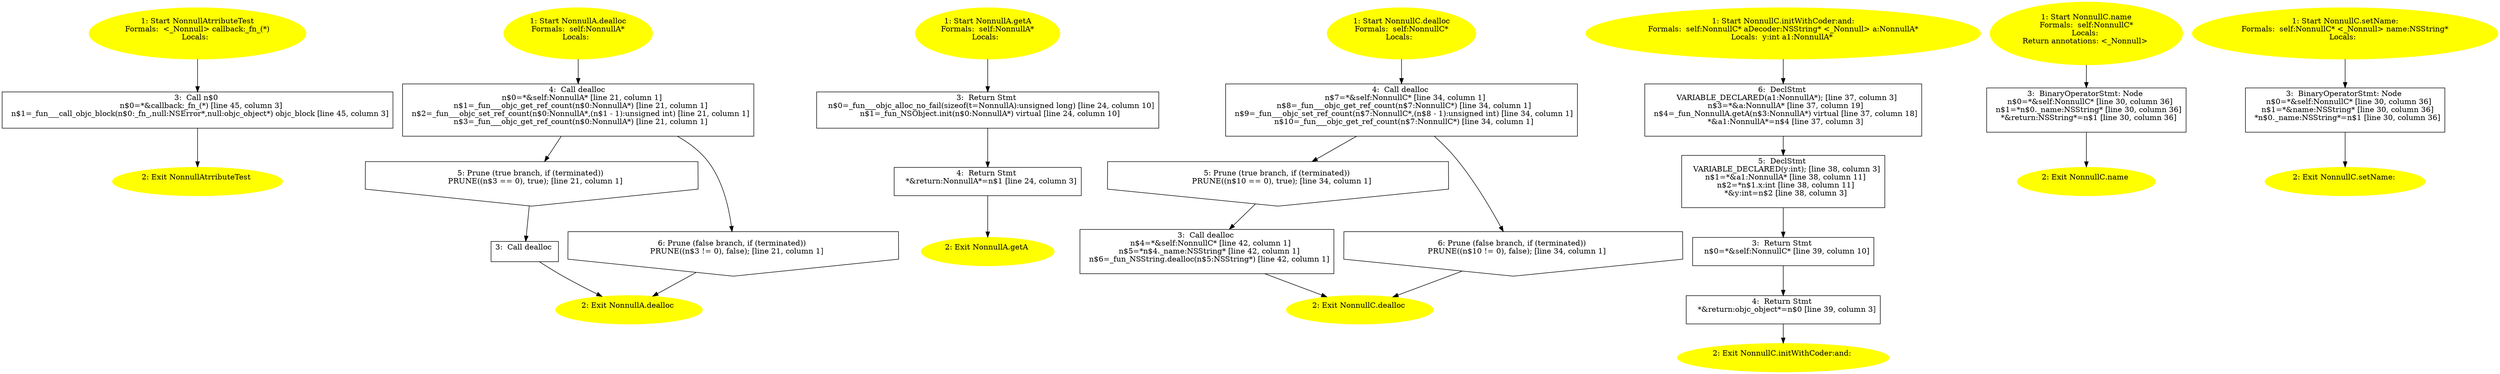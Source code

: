 /* @generated */
digraph cfg {
"NonnullAtrributeTest.69a49728cf7d46ab_1" [label="1: Start NonnullAtrributeTest\nFormals:  <_Nonnull> callback:_fn_(*)\nLocals:  \n  " color=yellow style=filled]
	

	 "NonnullAtrributeTest.69a49728cf7d46ab_1" -> "NonnullAtrributeTest.69a49728cf7d46ab_3" ;
"NonnullAtrributeTest.69a49728cf7d46ab_2" [label="2: Exit NonnullAtrributeTest \n  " color=yellow style=filled]
	

"NonnullAtrributeTest.69a49728cf7d46ab_3" [label="3:  Call n$0 \n   n$0=*&callback:_fn_(*) [line 45, column 3]\n  n$1=_fun___call_objc_block(n$0:_fn_,null:NSError*,null:objc_object*) objc_block [line 45, column 3]\n " shape="box"]
	

	 "NonnullAtrributeTest.69a49728cf7d46ab_3" -> "NonnullAtrributeTest.69a49728cf7d46ab_2" ;
"dealloc#NonnullA#[instance].1bb4d04737467238_1" [label="1: Start NonnullA.dealloc\nFormals:  self:NonnullA*\nLocals:  \n  " color=yellow style=filled]
	

	 "dealloc#NonnullA#[instance].1bb4d04737467238_1" -> "dealloc#NonnullA#[instance].1bb4d04737467238_4" ;
"dealloc#NonnullA#[instance].1bb4d04737467238_2" [label="2: Exit NonnullA.dealloc \n  " color=yellow style=filled]
	

"dealloc#NonnullA#[instance].1bb4d04737467238_3" [label="3:  Call dealloc \n  " shape="box"]
	

	 "dealloc#NonnullA#[instance].1bb4d04737467238_3" -> "dealloc#NonnullA#[instance].1bb4d04737467238_2" ;
"dealloc#NonnullA#[instance].1bb4d04737467238_4" [label="4:  Call dealloc \n   n$0=*&self:NonnullA* [line 21, column 1]\n  n$1=_fun___objc_get_ref_count(n$0:NonnullA*) [line 21, column 1]\n  n$2=_fun___objc_set_ref_count(n$0:NonnullA*,(n$1 - 1):unsigned int) [line 21, column 1]\n  n$3=_fun___objc_get_ref_count(n$0:NonnullA*) [line 21, column 1]\n " shape="box"]
	

	 "dealloc#NonnullA#[instance].1bb4d04737467238_4" -> "dealloc#NonnullA#[instance].1bb4d04737467238_5" ;
	 "dealloc#NonnullA#[instance].1bb4d04737467238_4" -> "dealloc#NonnullA#[instance].1bb4d04737467238_6" ;
"dealloc#NonnullA#[instance].1bb4d04737467238_5" [label="5: Prune (true branch, if (terminated)) \n   PRUNE((n$3 == 0), true); [line 21, column 1]\n " shape="invhouse"]
	

	 "dealloc#NonnullA#[instance].1bb4d04737467238_5" -> "dealloc#NonnullA#[instance].1bb4d04737467238_3" ;
"dealloc#NonnullA#[instance].1bb4d04737467238_6" [label="6: Prune (false branch, if (terminated)) \n   PRUNE((n$3 != 0), false); [line 21, column 1]\n " shape="invhouse"]
	

	 "dealloc#NonnullA#[instance].1bb4d04737467238_6" -> "dealloc#NonnullA#[instance].1bb4d04737467238_2" ;
"getA#NonnullA#[instance].bed6ee7d34a08b22_1" [label="1: Start NonnullA.getA\nFormals:  self:NonnullA*\nLocals:  \n  " color=yellow style=filled]
	

	 "getA#NonnullA#[instance].bed6ee7d34a08b22_1" -> "getA#NonnullA#[instance].bed6ee7d34a08b22_3" ;
"getA#NonnullA#[instance].bed6ee7d34a08b22_2" [label="2: Exit NonnullA.getA \n  " color=yellow style=filled]
	

"getA#NonnullA#[instance].bed6ee7d34a08b22_3" [label="3:  Return Stmt \n   n$0=_fun___objc_alloc_no_fail(sizeof(t=NonnullA):unsigned long) [line 24, column 10]\n  n$1=_fun_NSObject.init(n$0:NonnullA*) virtual [line 24, column 10]\n " shape="box"]
	

	 "getA#NonnullA#[instance].bed6ee7d34a08b22_3" -> "getA#NonnullA#[instance].bed6ee7d34a08b22_4" ;
"getA#NonnullA#[instance].bed6ee7d34a08b22_4" [label="4:  Return Stmt \n   *&return:NonnullA*=n$1 [line 24, column 3]\n " shape="box"]
	

	 "getA#NonnullA#[instance].bed6ee7d34a08b22_4" -> "getA#NonnullA#[instance].bed6ee7d34a08b22_2" ;
"dealloc#NonnullC#[instance].f40310f4b791fbd6_1" [label="1: Start NonnullC.dealloc\nFormals:  self:NonnullC*\nLocals:  \n  " color=yellow style=filled]
	

	 "dealloc#NonnullC#[instance].f40310f4b791fbd6_1" -> "dealloc#NonnullC#[instance].f40310f4b791fbd6_4" ;
"dealloc#NonnullC#[instance].f40310f4b791fbd6_2" [label="2: Exit NonnullC.dealloc \n  " color=yellow style=filled]
	

"dealloc#NonnullC#[instance].f40310f4b791fbd6_3" [label="3:  Call dealloc \n   n$4=*&self:NonnullC* [line 42, column 1]\n  n$5=*n$4._name:NSString* [line 42, column 1]\n  n$6=_fun_NSString.dealloc(n$5:NSString*) [line 42, column 1]\n " shape="box"]
	

	 "dealloc#NonnullC#[instance].f40310f4b791fbd6_3" -> "dealloc#NonnullC#[instance].f40310f4b791fbd6_2" ;
"dealloc#NonnullC#[instance].f40310f4b791fbd6_4" [label="4:  Call dealloc \n   n$7=*&self:NonnullC* [line 34, column 1]\n  n$8=_fun___objc_get_ref_count(n$7:NonnullC*) [line 34, column 1]\n  n$9=_fun___objc_set_ref_count(n$7:NonnullC*,(n$8 - 1):unsigned int) [line 34, column 1]\n  n$10=_fun___objc_get_ref_count(n$7:NonnullC*) [line 34, column 1]\n " shape="box"]
	

	 "dealloc#NonnullC#[instance].f40310f4b791fbd6_4" -> "dealloc#NonnullC#[instance].f40310f4b791fbd6_5" ;
	 "dealloc#NonnullC#[instance].f40310f4b791fbd6_4" -> "dealloc#NonnullC#[instance].f40310f4b791fbd6_6" ;
"dealloc#NonnullC#[instance].f40310f4b791fbd6_5" [label="5: Prune (true branch, if (terminated)) \n   PRUNE((n$10 == 0), true); [line 34, column 1]\n " shape="invhouse"]
	

	 "dealloc#NonnullC#[instance].f40310f4b791fbd6_5" -> "dealloc#NonnullC#[instance].f40310f4b791fbd6_3" ;
"dealloc#NonnullC#[instance].f40310f4b791fbd6_6" [label="6: Prune (false branch, if (terminated)) \n   PRUNE((n$10 != 0), false); [line 34, column 1]\n " shape="invhouse"]
	

	 "dealloc#NonnullC#[instance].f40310f4b791fbd6_6" -> "dealloc#NonnullC#[instance].f40310f4b791fbd6_2" ;
"initWithCoder:and:#NonnullC(class.6f76fa7b7626e4a1_1" [label="1: Start NonnullC.initWithCoder:and:\nFormals:  self:NonnullC* aDecoder:NSString* <_Nonnull> a:NonnullA*\nLocals:  y:int a1:NonnullA* \n  " color=yellow style=filled]
	

	 "initWithCoder:and:#NonnullC(class.6f76fa7b7626e4a1_1" -> "initWithCoder:and:#NonnullC(class.6f76fa7b7626e4a1_6" ;
"initWithCoder:and:#NonnullC(class.6f76fa7b7626e4a1_2" [label="2: Exit NonnullC.initWithCoder:and: \n  " color=yellow style=filled]
	

"initWithCoder:and:#NonnullC(class.6f76fa7b7626e4a1_3" [label="3:  Return Stmt \n   n$0=*&self:NonnullC* [line 39, column 10]\n " shape="box"]
	

	 "initWithCoder:and:#NonnullC(class.6f76fa7b7626e4a1_3" -> "initWithCoder:and:#NonnullC(class.6f76fa7b7626e4a1_4" ;
"initWithCoder:and:#NonnullC(class.6f76fa7b7626e4a1_4" [label="4:  Return Stmt \n   *&return:objc_object*=n$0 [line 39, column 3]\n " shape="box"]
	

	 "initWithCoder:and:#NonnullC(class.6f76fa7b7626e4a1_4" -> "initWithCoder:and:#NonnullC(class.6f76fa7b7626e4a1_2" ;
"initWithCoder:and:#NonnullC(class.6f76fa7b7626e4a1_5" [label="5:  DeclStmt \n   VARIABLE_DECLARED(y:int); [line 38, column 3]\n  n$1=*&a1:NonnullA* [line 38, column 11]\n  n$2=*n$1.x:int [line 38, column 11]\n  *&y:int=n$2 [line 38, column 3]\n " shape="box"]
	

	 "initWithCoder:and:#NonnullC(class.6f76fa7b7626e4a1_5" -> "initWithCoder:and:#NonnullC(class.6f76fa7b7626e4a1_3" ;
"initWithCoder:and:#NonnullC(class.6f76fa7b7626e4a1_6" [label="6:  DeclStmt \n   VARIABLE_DECLARED(a1:NonnullA*); [line 37, column 3]\n  n$3=*&a:NonnullA* [line 37, column 19]\n  n$4=_fun_NonnullA.getA(n$3:NonnullA*) virtual [line 37, column 18]\n  *&a1:NonnullA*=n$4 [line 37, column 3]\n " shape="box"]
	

	 "initWithCoder:and:#NonnullC(class.6f76fa7b7626e4a1_6" -> "initWithCoder:and:#NonnullC(class.6f76fa7b7626e4a1_5" ;
"name#NonnullC#[instance].04f39ceb961fdad9_1" [label="1: Start NonnullC.name\nFormals:  self:NonnullC*\nLocals: \nReturn annotations: <_Nonnull> \n  " color=yellow style=filled]
	

	 "name#NonnullC#[instance].04f39ceb961fdad9_1" -> "name#NonnullC#[instance].04f39ceb961fdad9_3" ;
"name#NonnullC#[instance].04f39ceb961fdad9_2" [label="2: Exit NonnullC.name \n  " color=yellow style=filled]
	

"name#NonnullC#[instance].04f39ceb961fdad9_3" [label="3:  BinaryOperatorStmt: Node \n   n$0=*&self:NonnullC* [line 30, column 36]\n  n$1=*n$0._name:NSString* [line 30, column 36]\n  *&return:NSString*=n$1 [line 30, column 36]\n " shape="box"]
	

	 "name#NonnullC#[instance].04f39ceb961fdad9_3" -> "name#NonnullC#[instance].04f39ceb961fdad9_2" ;
"setName:#NonnullC(class NSString).b850b5df43afd06b_1" [label="1: Start NonnullC.setName:\nFormals:  self:NonnullC* <_Nonnull> name:NSString*\nLocals:  \n  " color=yellow style=filled]
	

	 "setName:#NonnullC(class NSString).b850b5df43afd06b_1" -> "setName:#NonnullC(class NSString).b850b5df43afd06b_3" ;
"setName:#NonnullC(class NSString).b850b5df43afd06b_2" [label="2: Exit NonnullC.setName: \n  " color=yellow style=filled]
	

"setName:#NonnullC(class NSString).b850b5df43afd06b_3" [label="3:  BinaryOperatorStmt: Node \n   n$0=*&self:NonnullC* [line 30, column 36]\n  n$1=*&name:NSString* [line 30, column 36]\n  *n$0._name:NSString*=n$1 [line 30, column 36]\n " shape="box"]
	

	 "setName:#NonnullC(class NSString).b850b5df43afd06b_3" -> "setName:#NonnullC(class NSString).b850b5df43afd06b_2" ;
}
